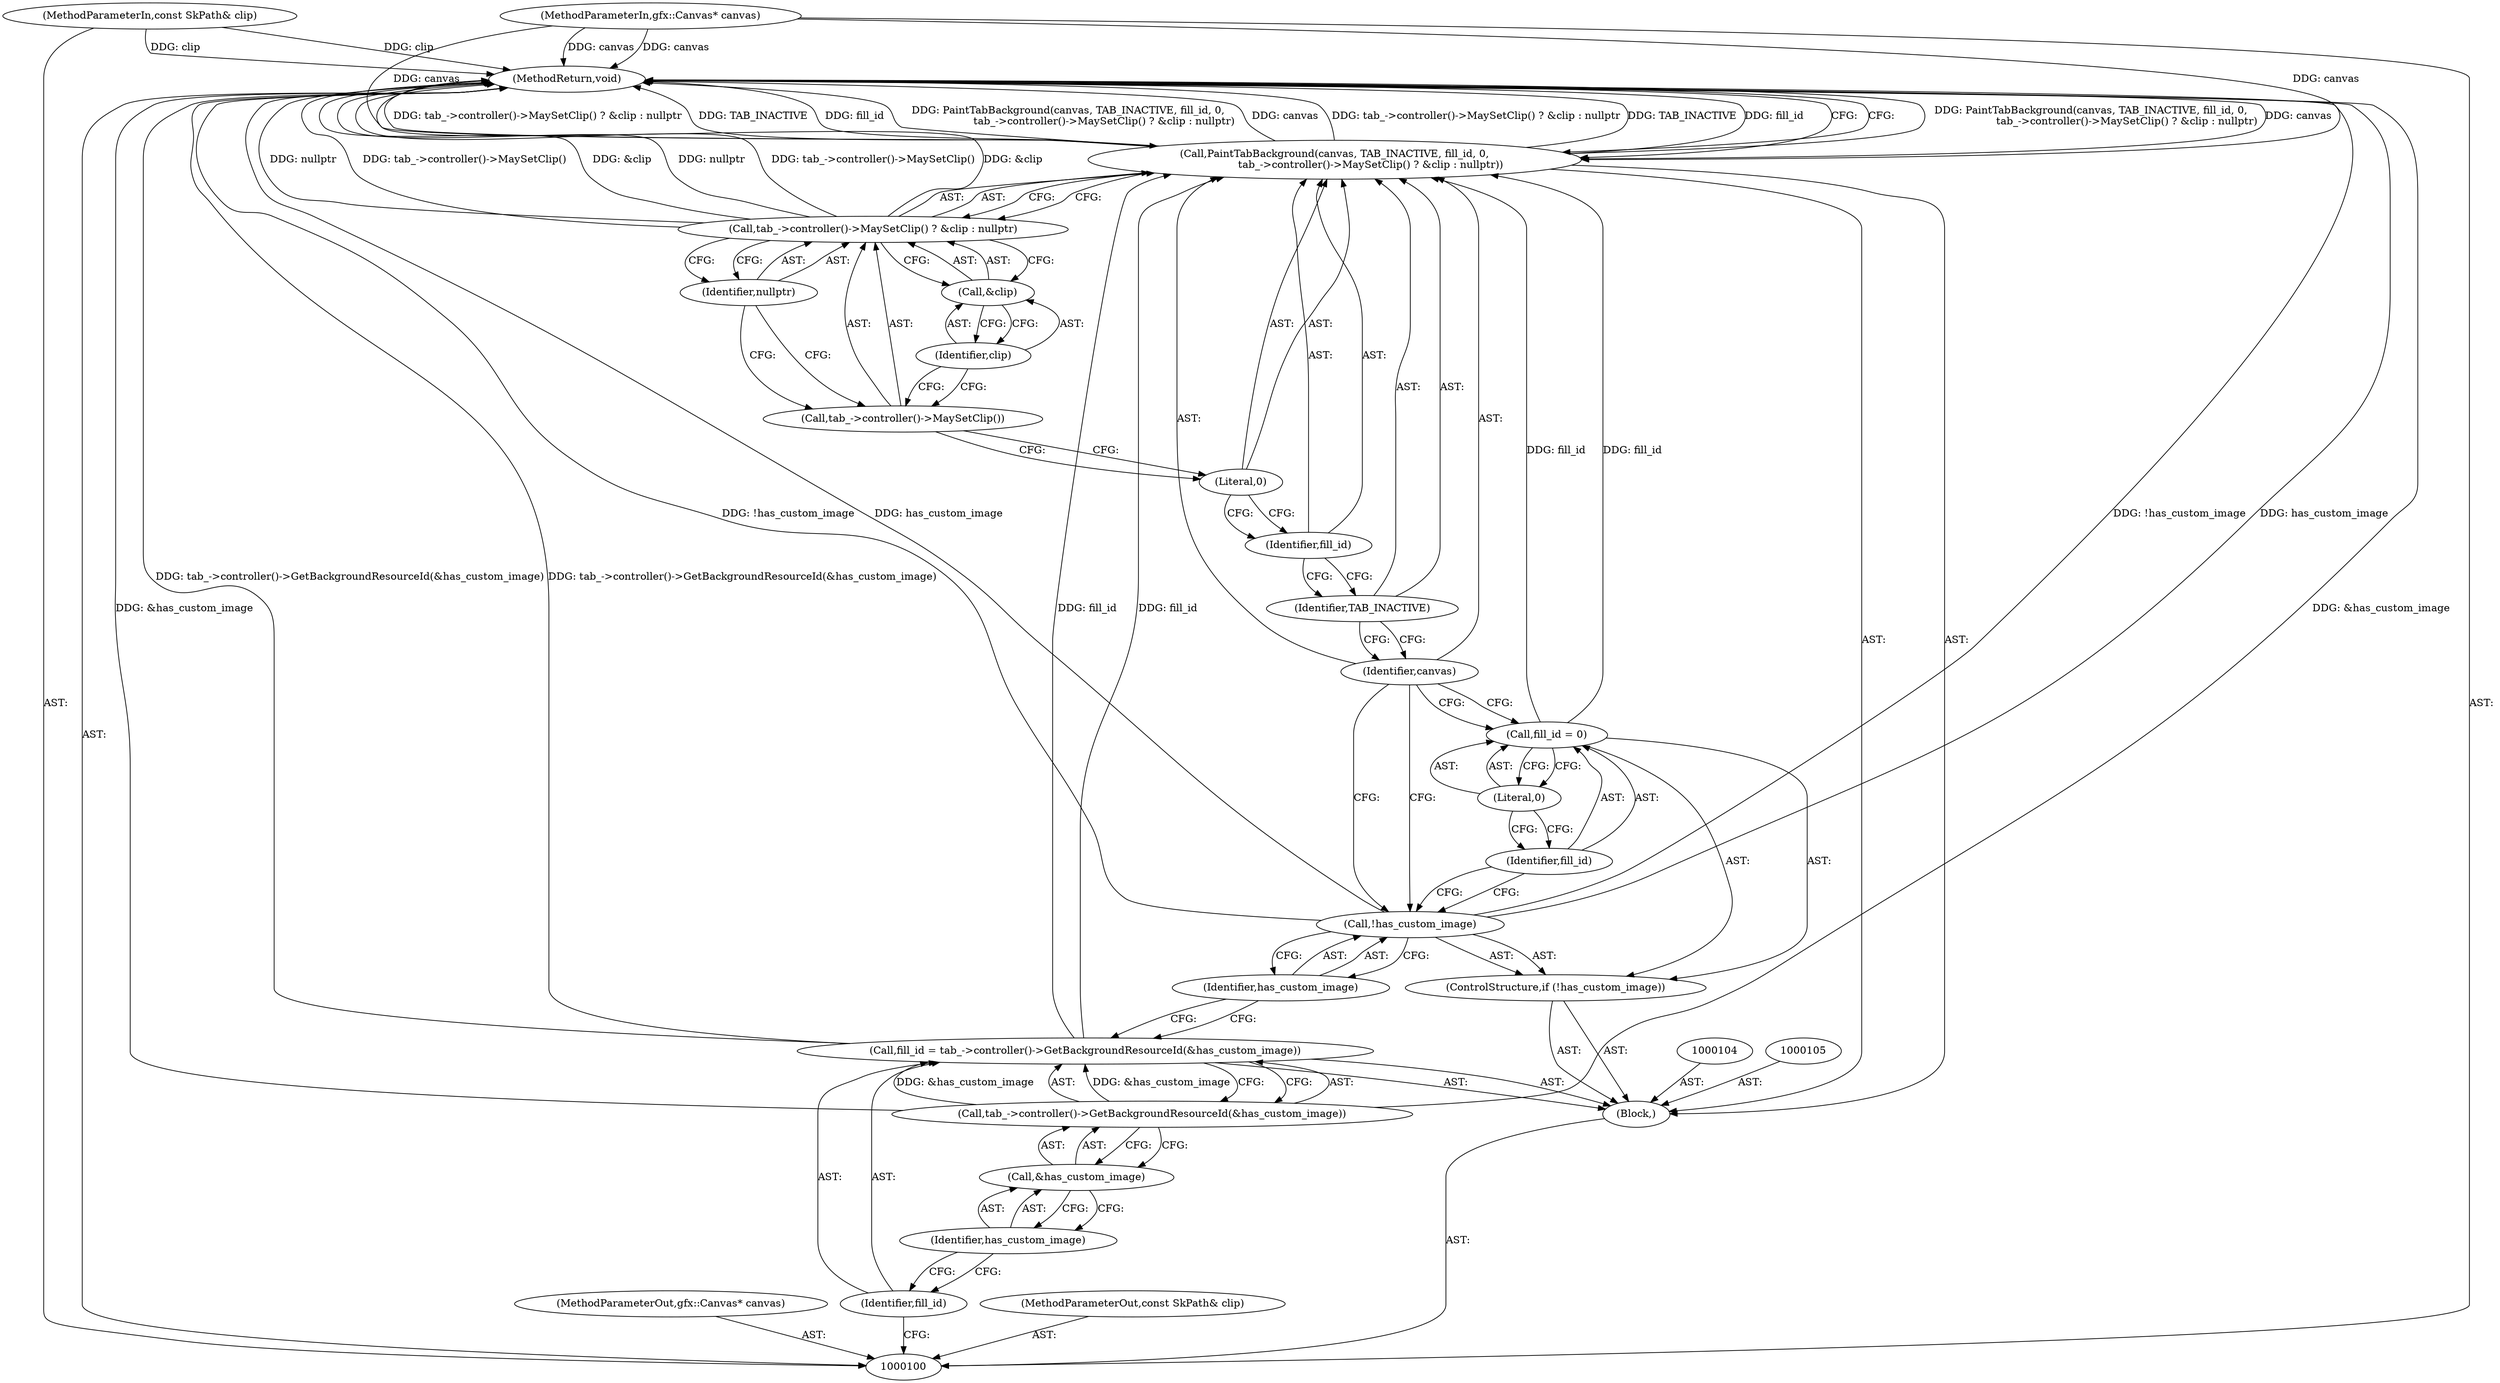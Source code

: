 digraph "0_Chrome_45d901b56f578a74b19ba0d10fa5c4c467f19303_5" {
"1000127" [label="(MethodReturn,void)"];
"1000101" [label="(MethodParameterIn,gfx::Canvas* canvas)"];
"1000169" [label="(MethodParameterOut,gfx::Canvas* canvas)"];
"1000102" [label="(MethodParameterIn,const SkPath& clip)"];
"1000170" [label="(MethodParameterOut,const SkPath& clip)"];
"1000103" [label="(Block,)"];
"1000108" [label="(Call,tab_->controller()->GetBackgroundResourceId(&has_custom_image))"];
"1000109" [label="(Call,&has_custom_image)"];
"1000110" [label="(Identifier,has_custom_image)"];
"1000106" [label="(Call,fill_id = tab_->controller()->GetBackgroundResourceId(&has_custom_image))"];
"1000107" [label="(Identifier,fill_id)"];
"1000111" [label="(ControlStructure,if (!has_custom_image))"];
"1000112" [label="(Call,!has_custom_image)"];
"1000113" [label="(Identifier,has_custom_image)"];
"1000116" [label="(Literal,0)"];
"1000114" [label="(Call,fill_id = 0)"];
"1000115" [label="(Identifier,fill_id)"];
"1000117" [label="(Call,PaintTabBackground(canvas, TAB_INACTIVE, fill_id, 0,\n                      tab_->controller()->MaySetClip() ? &clip : nullptr))"];
"1000118" [label="(Identifier,canvas)"];
"1000119" [label="(Identifier,TAB_INACTIVE)"];
"1000120" [label="(Identifier,fill_id)"];
"1000121" [label="(Literal,0)"];
"1000122" [label="(Call,tab_->controller()->MaySetClip() ? &clip : nullptr)"];
"1000123" [label="(Call,tab_->controller()->MaySetClip())"];
"1000124" [label="(Call,&clip)"];
"1000125" [label="(Identifier,clip)"];
"1000126" [label="(Identifier,nullptr)"];
"1000127" -> "1000100"  [label="AST: "];
"1000127" -> "1000117"  [label="CFG: "];
"1000117" -> "1000127"  [label="DDG: PaintTabBackground(canvas, TAB_INACTIVE, fill_id, 0,\n                      tab_->controller()->MaySetClip() ? &clip : nullptr)"];
"1000117" -> "1000127"  [label="DDG: canvas"];
"1000117" -> "1000127"  [label="DDG: tab_->controller()->MaySetClip() ? &clip : nullptr"];
"1000117" -> "1000127"  [label="DDG: TAB_INACTIVE"];
"1000117" -> "1000127"  [label="DDG: fill_id"];
"1000122" -> "1000127"  [label="DDG: nullptr"];
"1000122" -> "1000127"  [label="DDG: tab_->controller()->MaySetClip()"];
"1000122" -> "1000127"  [label="DDG: &clip"];
"1000106" -> "1000127"  [label="DDG: tab_->controller()->GetBackgroundResourceId(&has_custom_image)"];
"1000102" -> "1000127"  [label="DDG: clip"];
"1000112" -> "1000127"  [label="DDG: !has_custom_image"];
"1000112" -> "1000127"  [label="DDG: has_custom_image"];
"1000101" -> "1000127"  [label="DDG: canvas"];
"1000108" -> "1000127"  [label="DDG: &has_custom_image"];
"1000101" -> "1000100"  [label="AST: "];
"1000101" -> "1000127"  [label="DDG: canvas"];
"1000101" -> "1000117"  [label="DDG: canvas"];
"1000169" -> "1000100"  [label="AST: "];
"1000102" -> "1000100"  [label="AST: "];
"1000102" -> "1000127"  [label="DDG: clip"];
"1000170" -> "1000100"  [label="AST: "];
"1000103" -> "1000100"  [label="AST: "];
"1000104" -> "1000103"  [label="AST: "];
"1000105" -> "1000103"  [label="AST: "];
"1000106" -> "1000103"  [label="AST: "];
"1000111" -> "1000103"  [label="AST: "];
"1000117" -> "1000103"  [label="AST: "];
"1000108" -> "1000106"  [label="AST: "];
"1000108" -> "1000109"  [label="CFG: "];
"1000109" -> "1000108"  [label="AST: "];
"1000106" -> "1000108"  [label="CFG: "];
"1000108" -> "1000127"  [label="DDG: &has_custom_image"];
"1000108" -> "1000106"  [label="DDG: &has_custom_image"];
"1000109" -> "1000108"  [label="AST: "];
"1000109" -> "1000110"  [label="CFG: "];
"1000110" -> "1000109"  [label="AST: "];
"1000108" -> "1000109"  [label="CFG: "];
"1000110" -> "1000109"  [label="AST: "];
"1000110" -> "1000107"  [label="CFG: "];
"1000109" -> "1000110"  [label="CFG: "];
"1000106" -> "1000103"  [label="AST: "];
"1000106" -> "1000108"  [label="CFG: "];
"1000107" -> "1000106"  [label="AST: "];
"1000108" -> "1000106"  [label="AST: "];
"1000113" -> "1000106"  [label="CFG: "];
"1000106" -> "1000127"  [label="DDG: tab_->controller()->GetBackgroundResourceId(&has_custom_image)"];
"1000108" -> "1000106"  [label="DDG: &has_custom_image"];
"1000106" -> "1000117"  [label="DDG: fill_id"];
"1000107" -> "1000106"  [label="AST: "];
"1000107" -> "1000100"  [label="CFG: "];
"1000110" -> "1000107"  [label="CFG: "];
"1000111" -> "1000103"  [label="AST: "];
"1000112" -> "1000111"  [label="AST: "];
"1000114" -> "1000111"  [label="AST: "];
"1000112" -> "1000111"  [label="AST: "];
"1000112" -> "1000113"  [label="CFG: "];
"1000113" -> "1000112"  [label="AST: "];
"1000115" -> "1000112"  [label="CFG: "];
"1000118" -> "1000112"  [label="CFG: "];
"1000112" -> "1000127"  [label="DDG: !has_custom_image"];
"1000112" -> "1000127"  [label="DDG: has_custom_image"];
"1000113" -> "1000112"  [label="AST: "];
"1000113" -> "1000106"  [label="CFG: "];
"1000112" -> "1000113"  [label="CFG: "];
"1000116" -> "1000114"  [label="AST: "];
"1000116" -> "1000115"  [label="CFG: "];
"1000114" -> "1000116"  [label="CFG: "];
"1000114" -> "1000111"  [label="AST: "];
"1000114" -> "1000116"  [label="CFG: "];
"1000115" -> "1000114"  [label="AST: "];
"1000116" -> "1000114"  [label="AST: "];
"1000118" -> "1000114"  [label="CFG: "];
"1000114" -> "1000117"  [label="DDG: fill_id"];
"1000115" -> "1000114"  [label="AST: "];
"1000115" -> "1000112"  [label="CFG: "];
"1000116" -> "1000115"  [label="CFG: "];
"1000117" -> "1000103"  [label="AST: "];
"1000117" -> "1000122"  [label="CFG: "];
"1000118" -> "1000117"  [label="AST: "];
"1000119" -> "1000117"  [label="AST: "];
"1000120" -> "1000117"  [label="AST: "];
"1000121" -> "1000117"  [label="AST: "];
"1000122" -> "1000117"  [label="AST: "];
"1000127" -> "1000117"  [label="CFG: "];
"1000117" -> "1000127"  [label="DDG: PaintTabBackground(canvas, TAB_INACTIVE, fill_id, 0,\n                      tab_->controller()->MaySetClip() ? &clip : nullptr)"];
"1000117" -> "1000127"  [label="DDG: canvas"];
"1000117" -> "1000127"  [label="DDG: tab_->controller()->MaySetClip() ? &clip : nullptr"];
"1000117" -> "1000127"  [label="DDG: TAB_INACTIVE"];
"1000117" -> "1000127"  [label="DDG: fill_id"];
"1000101" -> "1000117"  [label="DDG: canvas"];
"1000106" -> "1000117"  [label="DDG: fill_id"];
"1000114" -> "1000117"  [label="DDG: fill_id"];
"1000118" -> "1000117"  [label="AST: "];
"1000118" -> "1000114"  [label="CFG: "];
"1000118" -> "1000112"  [label="CFG: "];
"1000119" -> "1000118"  [label="CFG: "];
"1000119" -> "1000117"  [label="AST: "];
"1000119" -> "1000118"  [label="CFG: "];
"1000120" -> "1000119"  [label="CFG: "];
"1000120" -> "1000117"  [label="AST: "];
"1000120" -> "1000119"  [label="CFG: "];
"1000121" -> "1000120"  [label="CFG: "];
"1000121" -> "1000117"  [label="AST: "];
"1000121" -> "1000120"  [label="CFG: "];
"1000123" -> "1000121"  [label="CFG: "];
"1000122" -> "1000117"  [label="AST: "];
"1000122" -> "1000124"  [label="CFG: "];
"1000122" -> "1000126"  [label="CFG: "];
"1000123" -> "1000122"  [label="AST: "];
"1000124" -> "1000122"  [label="AST: "];
"1000126" -> "1000122"  [label="AST: "];
"1000117" -> "1000122"  [label="CFG: "];
"1000122" -> "1000127"  [label="DDG: nullptr"];
"1000122" -> "1000127"  [label="DDG: tab_->controller()->MaySetClip()"];
"1000122" -> "1000127"  [label="DDG: &clip"];
"1000123" -> "1000122"  [label="AST: "];
"1000123" -> "1000121"  [label="CFG: "];
"1000125" -> "1000123"  [label="CFG: "];
"1000126" -> "1000123"  [label="CFG: "];
"1000124" -> "1000122"  [label="AST: "];
"1000124" -> "1000125"  [label="CFG: "];
"1000125" -> "1000124"  [label="AST: "];
"1000122" -> "1000124"  [label="CFG: "];
"1000125" -> "1000124"  [label="AST: "];
"1000125" -> "1000123"  [label="CFG: "];
"1000124" -> "1000125"  [label="CFG: "];
"1000126" -> "1000122"  [label="AST: "];
"1000126" -> "1000123"  [label="CFG: "];
"1000122" -> "1000126"  [label="CFG: "];
}
